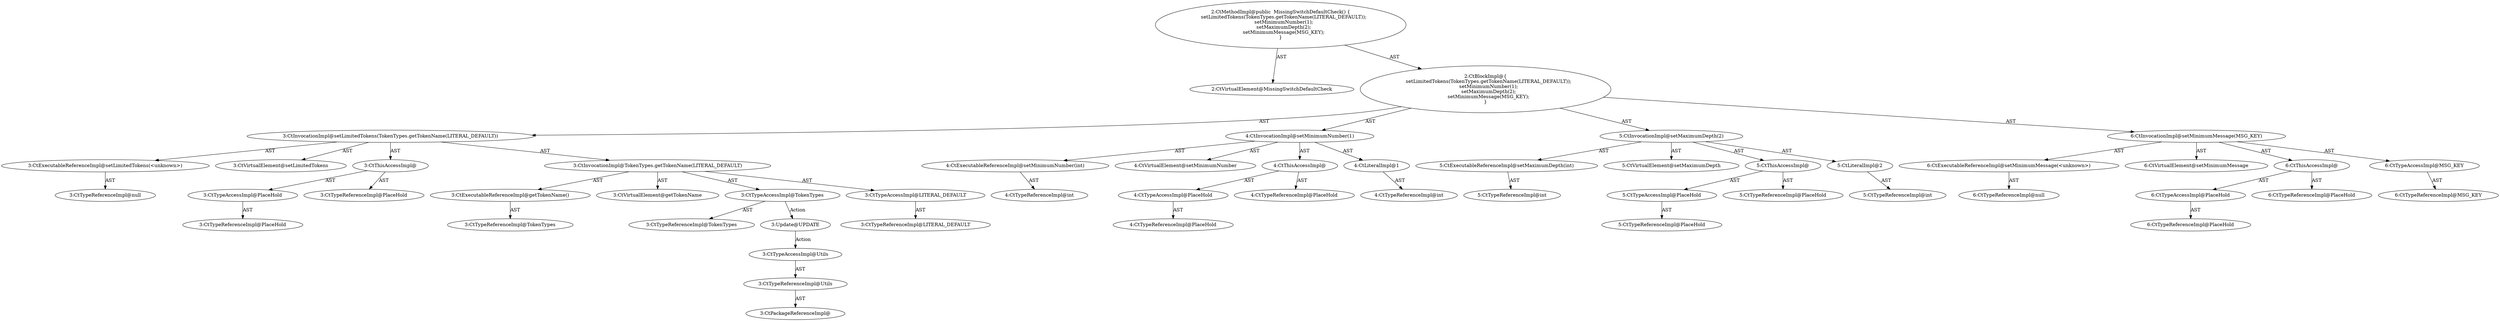 digraph "MissingSwitchDefaultCheck#?" {
0 [label="2:CtVirtualElement@MissingSwitchDefaultCheck" shape=ellipse]
1 [label="3:CtExecutableReferenceImpl@setLimitedTokens(<unknown>)" shape=ellipse]
2 [label="3:CtTypeReferenceImpl@null" shape=ellipse]
3 [label="3:CtVirtualElement@setLimitedTokens" shape=ellipse]
4 [label="3:CtTypeAccessImpl@PlaceHold" shape=ellipse]
5 [label="3:CtTypeReferenceImpl@PlaceHold" shape=ellipse]
6 [label="3:CtThisAccessImpl@" shape=ellipse]
7 [label="3:CtTypeReferenceImpl@PlaceHold" shape=ellipse]
8 [label="3:CtExecutableReferenceImpl@getTokenName()" shape=ellipse]
9 [label="3:CtTypeReferenceImpl@TokenTypes" shape=ellipse]
10 [label="3:CtVirtualElement@getTokenName" shape=ellipse]
11 [label="3:CtTypeAccessImpl@TokenTypes" shape=ellipse]
12 [label="3:CtTypeReferenceImpl@TokenTypes" shape=ellipse]
13 [label="3:CtTypeAccessImpl@LITERAL_DEFAULT" shape=ellipse]
14 [label="3:CtTypeReferenceImpl@LITERAL_DEFAULT" shape=ellipse]
15 [label="3:CtInvocationImpl@TokenTypes.getTokenName(LITERAL_DEFAULT)" shape=ellipse]
16 [label="3:CtInvocationImpl@setLimitedTokens(TokenTypes.getTokenName(LITERAL_DEFAULT))" shape=ellipse]
17 [label="4:CtExecutableReferenceImpl@setMinimumNumber(int)" shape=ellipse]
18 [label="4:CtTypeReferenceImpl@int" shape=ellipse]
19 [label="4:CtVirtualElement@setMinimumNumber" shape=ellipse]
20 [label="4:CtTypeAccessImpl@PlaceHold" shape=ellipse]
21 [label="4:CtTypeReferenceImpl@PlaceHold" shape=ellipse]
22 [label="4:CtThisAccessImpl@" shape=ellipse]
23 [label="4:CtTypeReferenceImpl@PlaceHold" shape=ellipse]
24 [label="4:CtLiteralImpl@1" shape=ellipse]
25 [label="4:CtTypeReferenceImpl@int" shape=ellipse]
26 [label="4:CtInvocationImpl@setMinimumNumber(1)" shape=ellipse]
27 [label="5:CtExecutableReferenceImpl@setMaximumDepth(int)" shape=ellipse]
28 [label="5:CtTypeReferenceImpl@int" shape=ellipse]
29 [label="5:CtVirtualElement@setMaximumDepth" shape=ellipse]
30 [label="5:CtTypeAccessImpl@PlaceHold" shape=ellipse]
31 [label="5:CtTypeReferenceImpl@PlaceHold" shape=ellipse]
32 [label="5:CtThisAccessImpl@" shape=ellipse]
33 [label="5:CtTypeReferenceImpl@PlaceHold" shape=ellipse]
34 [label="5:CtLiteralImpl@2" shape=ellipse]
35 [label="5:CtTypeReferenceImpl@int" shape=ellipse]
36 [label="5:CtInvocationImpl@setMaximumDepth(2)" shape=ellipse]
37 [label="6:CtExecutableReferenceImpl@setMinimumMessage(<unknown>)" shape=ellipse]
38 [label="6:CtTypeReferenceImpl@null" shape=ellipse]
39 [label="6:CtVirtualElement@setMinimumMessage" shape=ellipse]
40 [label="6:CtTypeAccessImpl@PlaceHold" shape=ellipse]
41 [label="6:CtTypeReferenceImpl@PlaceHold" shape=ellipse]
42 [label="6:CtThisAccessImpl@" shape=ellipse]
43 [label="6:CtTypeReferenceImpl@PlaceHold" shape=ellipse]
44 [label="6:CtTypeAccessImpl@MSG_KEY" shape=ellipse]
45 [label="6:CtTypeReferenceImpl@MSG_KEY" shape=ellipse]
46 [label="6:CtInvocationImpl@setMinimumMessage(MSG_KEY)" shape=ellipse]
47 [label="2:CtBlockImpl@\{
    setLimitedTokens(TokenTypes.getTokenName(LITERAL_DEFAULT));
    setMinimumNumber(1);
    setMaximumDepth(2);
    setMinimumMessage(MSG_KEY);
\}" shape=ellipse]
48 [label="2:CtMethodImpl@public  MissingSwitchDefaultCheck() \{
    setLimitedTokens(TokenTypes.getTokenName(LITERAL_DEFAULT));
    setMinimumNumber(1);
    setMaximumDepth(2);
    setMinimumMessage(MSG_KEY);
\}" shape=ellipse]
49 [label="3:Update@UPDATE" shape=ellipse]
50 [label="3:CtPackageReferenceImpl@" shape=ellipse]
51 [label="3:CtTypeReferenceImpl@Utils" shape=ellipse]
52 [label="3:CtTypeAccessImpl@Utils" shape=ellipse]
1 -> 2 [label="AST"];
4 -> 5 [label="AST"];
6 -> 7 [label="AST"];
6 -> 4 [label="AST"];
8 -> 9 [label="AST"];
11 -> 12 [label="AST"];
11 -> 49 [label="Action"];
13 -> 14 [label="AST"];
15 -> 10 [label="AST"];
15 -> 11 [label="AST"];
15 -> 8 [label="AST"];
15 -> 13 [label="AST"];
16 -> 3 [label="AST"];
16 -> 6 [label="AST"];
16 -> 1 [label="AST"];
16 -> 15 [label="AST"];
17 -> 18 [label="AST"];
20 -> 21 [label="AST"];
22 -> 23 [label="AST"];
22 -> 20 [label="AST"];
24 -> 25 [label="AST"];
26 -> 19 [label="AST"];
26 -> 22 [label="AST"];
26 -> 17 [label="AST"];
26 -> 24 [label="AST"];
27 -> 28 [label="AST"];
30 -> 31 [label="AST"];
32 -> 33 [label="AST"];
32 -> 30 [label="AST"];
34 -> 35 [label="AST"];
36 -> 29 [label="AST"];
36 -> 32 [label="AST"];
36 -> 27 [label="AST"];
36 -> 34 [label="AST"];
37 -> 38 [label="AST"];
40 -> 41 [label="AST"];
42 -> 43 [label="AST"];
42 -> 40 [label="AST"];
44 -> 45 [label="AST"];
46 -> 39 [label="AST"];
46 -> 42 [label="AST"];
46 -> 37 [label="AST"];
46 -> 44 [label="AST"];
47 -> 16 [label="AST"];
47 -> 26 [label="AST"];
47 -> 36 [label="AST"];
47 -> 46 [label="AST"];
48 -> 0 [label="AST"];
48 -> 47 [label="AST"];
49 -> 52 [label="Action"];
51 -> 50 [label="AST"];
52 -> 51 [label="AST"];
}